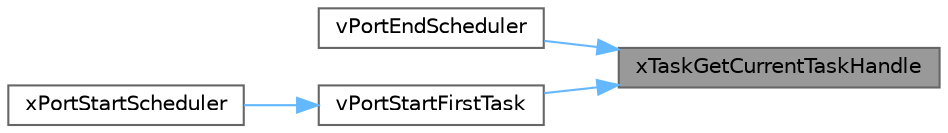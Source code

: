 digraph "xTaskGetCurrentTaskHandle"
{
 // LATEX_PDF_SIZE
  bgcolor="transparent";
  edge [fontname=Helvetica,fontsize=10,labelfontname=Helvetica,labelfontsize=10];
  node [fontname=Helvetica,fontsize=10,shape=box,height=0.2,width=0.4];
  rankdir="RL";
  Node1 [id="Node000001",label="xTaskGetCurrentTaskHandle",height=0.2,width=0.4,color="gray40", fillcolor="grey60", style="filled", fontcolor="black",tooltip=" "];
  Node1 -> Node2 [id="edge1_Node000001_Node000002",dir="back",color="steelblue1",style="solid",tooltip=" "];
  Node2 [id="Node000002",label="vPortEndScheduler",height=0.2,width=0.4,color="grey40", fillcolor="white", style="filled",URL="$_third_party_2_g_c_c_2_posix_2port_8c.html#af76f3c0b44c5b5c06fc046a4ee1a6423",tooltip="End the FreeRTOS scheduler."];
  Node1 -> Node3 [id="edge2_Node000001_Node000003",dir="back",color="steelblue1",style="solid",tooltip=" "];
  Node3 [id="Node000003",label="vPortStartFirstTask",height=0.2,width=0.4,color="grey40", fillcolor="white", style="filled",URL="$_third_party_2_g_c_c_2_r_p2040_2port_8c.html#a5cfc38319f17c8e804020ec247b6325d",tooltip=" "];
  Node3 -> Node4 [id="edge3_Node000003_Node000004",dir="back",color="steelblue1",style="solid",tooltip=" "];
  Node4 [id="Node000004",label="xPortStartScheduler",height=0.2,width=0.4,color="grey40", fillcolor="white", style="filled",URL="$_c_c_s_2_a_r_m___c_m3_2port_8c.html#ade5a8c6666e7413a0355cc252029c5c6",tooltip=" "];
}
